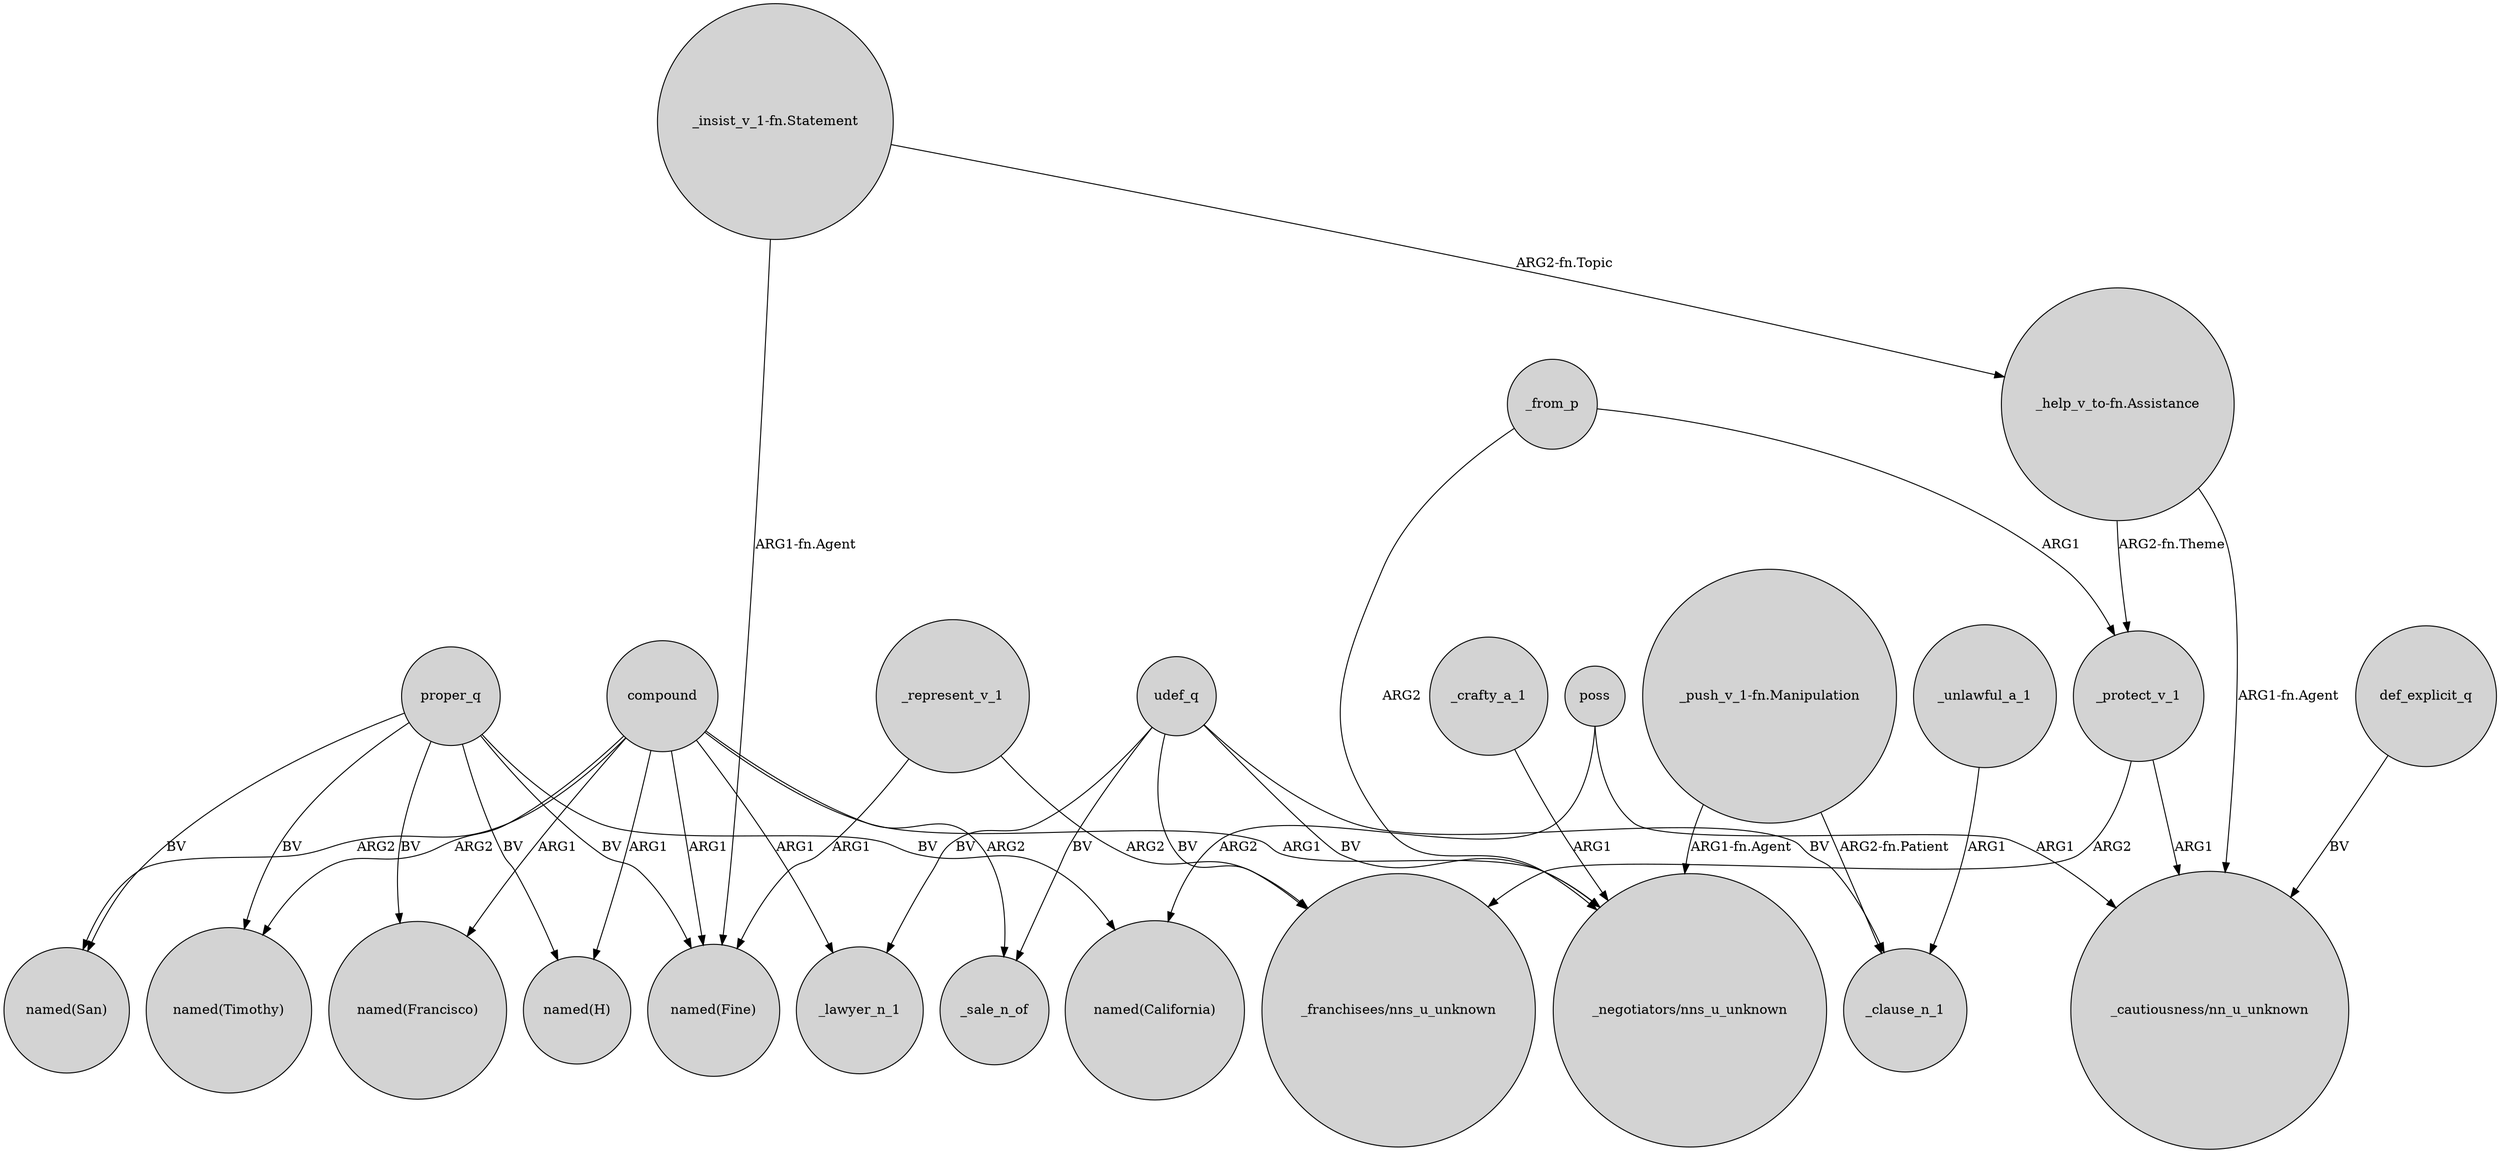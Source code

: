 digraph {
	node [shape=circle style=filled]
	_from_p -> _protect_v_1 [label=ARG1]
	udef_q -> "_negotiators/nns_u_unknown" [label=BV]
	compound -> _lawyer_n_1 [label=ARG1]
	proper_q -> "named(Francisco)" [label=BV]
	compound -> "named(San)" [label=ARG2]
	_represent_v_1 -> "named(Fine)" [label=ARG1]
	_from_p -> "_negotiators/nns_u_unknown" [label=ARG2]
	"_push_v_1-fn.Manipulation" -> _clause_n_1 [label="ARG2-fn.Patient"]
	poss -> "named(California)" [label=ARG2]
	"_push_v_1-fn.Manipulation" -> "_negotiators/nns_u_unknown" [label="ARG1-fn.Agent"]
	compound -> "named(Timothy)" [label=ARG2]
	proper_q -> "named(California)" [label=BV]
	poss -> "_cautiousness/nn_u_unknown" [label=ARG1]
	proper_q -> "named(Timothy)" [label=BV]
	_crafty_a_1 -> "_negotiators/nns_u_unknown" [label=ARG1]
	_unlawful_a_1 -> _clause_n_1 [label=ARG1]
	udef_q -> "_franchisees/nns_u_unknown" [label=BV]
	udef_q -> _clause_n_1 [label=BV]
	_protect_v_1 -> "_franchisees/nns_u_unknown" [label=ARG2]
	proper_q -> "named(Fine)" [label=BV]
	_represent_v_1 -> "_franchisees/nns_u_unknown" [label=ARG2]
	compound -> _sale_n_of [label=ARG2]
	compound -> "_negotiators/nns_u_unknown" [label=ARG1]
	"_insist_v_1-fn.Statement" -> "_help_v_to-fn.Assistance" [label="ARG2-fn.Topic"]
	udef_q -> _lawyer_n_1 [label=BV]
	proper_q -> "named(H)" [label=BV]
	"_help_v_to-fn.Assistance" -> "_cautiousness/nn_u_unknown" [label="ARG1-fn.Agent"]
	compound -> "named(Francisco)" [label=ARG1]
	compound -> "named(Fine)" [label=ARG1]
	_protect_v_1 -> "_cautiousness/nn_u_unknown" [label=ARG1]
	udef_q -> _sale_n_of [label=BV]
	proper_q -> "named(San)" [label=BV]
	def_explicit_q -> "_cautiousness/nn_u_unknown" [label=BV]
	compound -> "named(H)" [label=ARG1]
	"_insist_v_1-fn.Statement" -> "named(Fine)" [label="ARG1-fn.Agent"]
	"_help_v_to-fn.Assistance" -> _protect_v_1 [label="ARG2-fn.Theme"]
}
